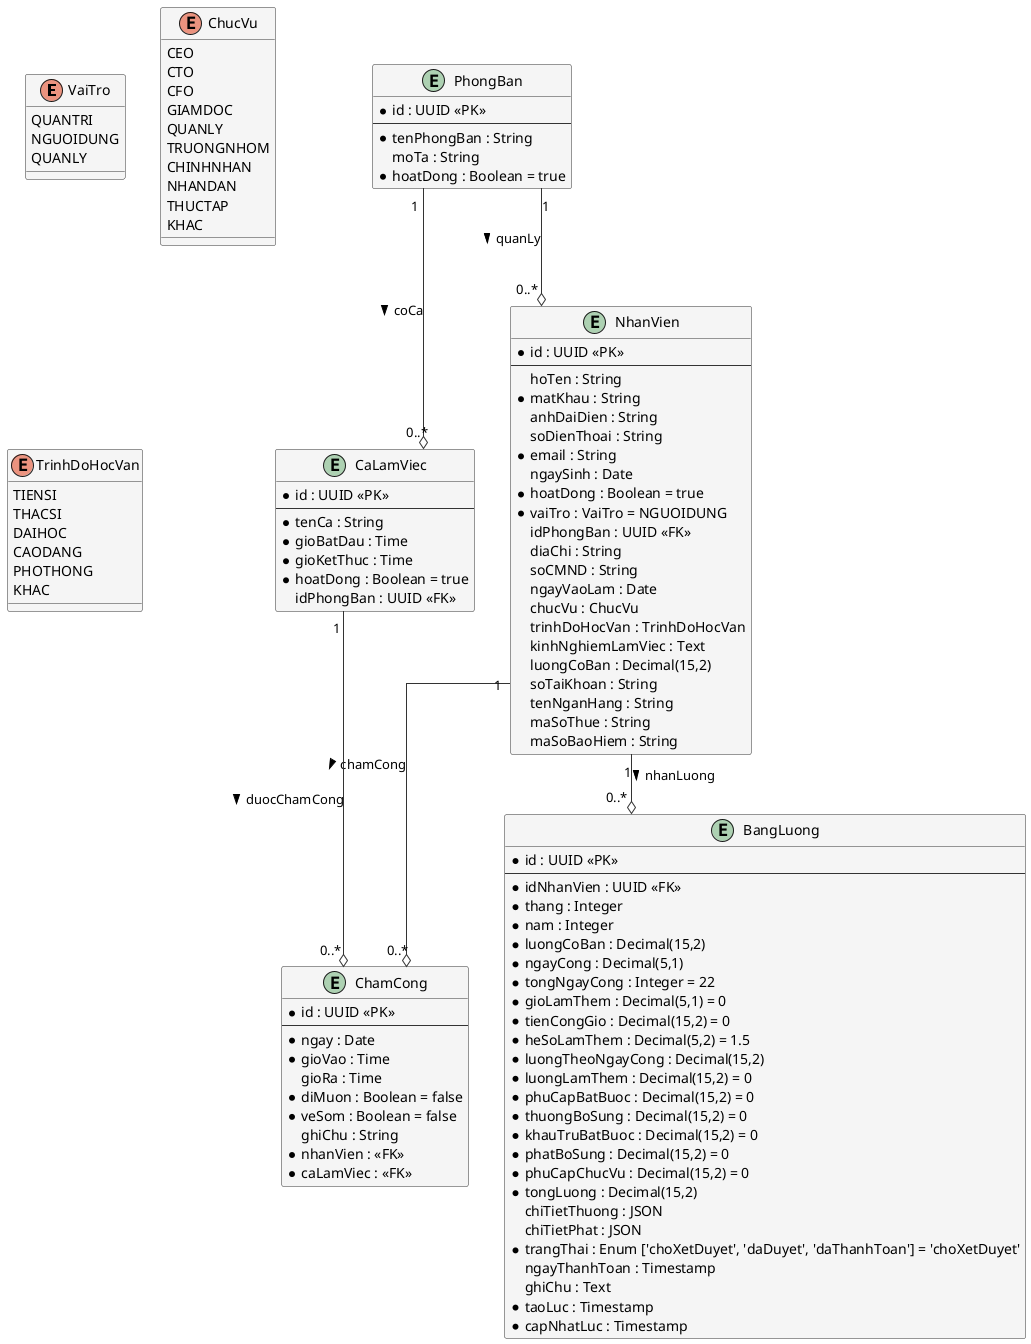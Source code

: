 @startuml Hệ thống Chấm công ERD

' Styling
skinparam class {
  BackgroundColor #F5F5F5
  ArrowColor #333333
  BorderColor #333333
}

skinparam linetype ortho
skinparam packageStyle rectangle

enum VaiTro {
  QUANTRI
  NGUOIDUNG
  QUANLY
}

enum ChucVu {
  CEO
  CTO
  CFO
  GIAMDOC
  QUANLY
  TRUONGNHOM
  CHINHNHAN
  NHANDAN
  THUCTAP
  KHAC
}

enum TrinhDoHocVan {
  TIENSI
  THACSI
  DAIHOC
  CAODANG
  PHOTHONG
  KHAC
}

entity "PhongBan" as pb {
  * id : UUID <<PK>>
  --
  * tenPhongBan : String
  moTa : String
  * hoatDong : Boolean = true
}

entity "NhanVien" as nv {
  * id : UUID <<PK>>
  --
  hoTen : String
  * matKhau : String  
  anhDaiDien : String
  soDienThoai : String
  * email : String
  ngaySinh : Date
  * hoatDong : Boolean = true
  * vaiTro : VaiTro = NGUOIDUNG
  idPhongBan : UUID <<FK>>
  diaChi : String
  soCMND : String
  ngayVaoLam : Date
  chucVu : ChucVu
  trinhDoHocVan : TrinhDoHocVan
  kinhNghiemLamViec : Text
  luongCoBan : Decimal(15,2)
  soTaiKhoan : String
  tenNganHang : String
  maSoThue : String
  maSoBaoHiem : String
}

entity "CaLamViec" as ca {
  * id : UUID <<PK>>
  --
  * tenCa : String
  * gioBatDau : Time
  * gioKetThuc : Time
  * hoatDong : Boolean = true
  idPhongBan : UUID <<FK>>
}

entity "ChamCong" as chamcong {
  * id : UUID <<PK>>
  --
  * ngay : Date
  * gioVao : Time
  gioRa : Time
  * diMuon : Boolean = false
  * veSom : Boolean = false
  ghiChu : String
  * nhanVien : <<FK>>
  * caLamViec : <<FK>>
}

entity "BangLuong" as luong {
  * id : UUID <<PK>>
  --
  * idNhanVien : UUID <<FK>>
  * thang : Integer
  * nam : Integer
  * luongCoBan : Decimal(15,2)
  * ngayCong : Decimal(5,1)
  * tongNgayCong : Integer = 22
  * gioLamThem : Decimal(5,1) = 0
  * tienCongGio : Decimal(15,2) = 0
  * heSoLamThem : Decimal(5,2) = 1.5
  * luongTheoNgayCong : Decimal(15,2)
  * luongLamThem : Decimal(15,2) = 0
  * phuCapBatBuoc : Decimal(15,2) = 0
  * thuongBoSung : Decimal(15,2) = 0
  * khauTruBatBuoc : Decimal(15,2) = 0
  * phatBoSung : Decimal(15,2) = 0
  * phuCapChucVu : Decimal(15,2) = 0
  * tongLuong : Decimal(15,2)
  chiTietThuong : JSON
  chiTietPhat : JSON
  * trangThai : Enum ['choXetDuyet', 'daDuyet', 'daThanhToan'] = 'choXetDuyet'
  ngayThanhToan : Timestamp
  ghiChu : Text
  * taoLuc : Timestamp
  * capNhatLuc : Timestamp
}

' Relationships
pb "1" --o "0..*" nv : quanLy >
pb "1" --o "0..*" ca : coCa >

nv "1" --o "0..*" chamcong : chamCong >
ca "1" --o "0..*" chamcong : duocChamCong >

nv "1" --o "0..*" luong : nhanLuong >

@enduml 